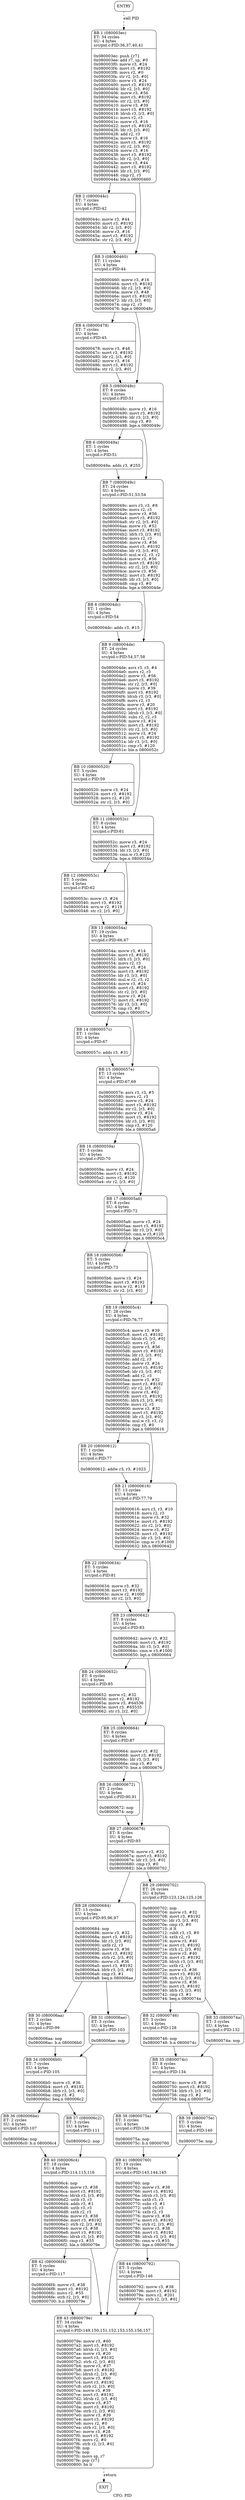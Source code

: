 digraph main {
	graph [bb="0,0,779,9083",
		bgcolor="#ffffff",
		label="CFG: PID\l",
		lheight=0.21,
		lp="389.5,11.5",
		lwidth=0.96
	];
	node [label="\N"];
	Node0	 [bgcolor="#ffffff",
		height=0.51389,
		label="{ ENTRY}",
		pos="363,9064.5",
		shape=Mrecord,
		width=0.94444];
	Node1	 [bgcolor="#ffffff",
		height=7.75,
		label="{ BB 1 (080003ec)\lET: 34 cycles \lSU: 4 bytes \lsrc/pid.c:PID:36,37,40,41\l|\l0x080003ec:  push \{r7\}\l0x080003ee:  add r7, sp, #\
0\l0x080003f0:  movw r3, #24\l0x080003f4:  movt r3, #8192\l0x080003f8:  movs r2, #0\l0x080003fa:  str r2, [r3, #0]\l0x080003fc:  \
movw r3, #24\l0x08000400:  movt r3, #8192\l0x08000404:  ldr r2, [r3, #0]\l0x08000406:  movw r3, #56\l0x0800040a:  movt r3, #8192\l0x0800040e:  \
str r2, [r3, #0]\l0x08000410:  movw r3, #39\l0x08000414:  movt r3, #8192\l0x08000418:  ldrsb r3, [r3, #0]\l0x0800041c:  movs r2, \
r3\l0x0800041e:  movw r3, #16\l0x08000422:  movt r3, #8192\l0x08000426:  ldr r3, [r3, #0]\l0x08000428:  add r2, r3\l0x0800042a:  \
movw r3, #16\l0x0800042e:  movt r3, #8192\l0x08000432:  str r2, [r3, #0]\l0x08000434:  movw r3, #16\l0x08000438:  movt r3, #8192\l0x0800043c:  \
ldr r2, [r3, #0]\l0x0800043e:  movw r3, #44\l0x08000442:  movt r3, #8192\l0x08000446:  ldr r3, [r3, #0]\l0x08000448:  cmp r2, r3\l0x0800044a:  \
ble.n 08000460\l}",
		pos="363,8700",
		shape=Mrecord,
		width=3.2917];
	Node0 -> Node1	 [label="call PID\l\l",
		lp="392,9012.5",
		pos="e,363,8978.7 363,9046 363,9032.7 363,9012.7 363,8988.8",
		style=dashed];
	Node2	 [bgcolor="#ffffff",
		height=2.5417,
		label="{ BB 2 (0800044c)\lET: 7 cycles \lSU: 4 bytes \lsrc/pid.c:PID:42\l|\l0x0800044c:  movw r3, #44\l0x08000450:  movt r3, #8192\l0x08000454:  \
ldr r2, [r3, #0]\l0x08000456:  movw r3, #16\l0x0800045a:  movt r3, #8192\l0x0800045e:  str r2, [r3, #0]\l}",
		pos="257,8292.5",
		shape=Mrecord,
		width=3.1667];
	Node1 -> Node2	 [pos="e,280.61,8383.8 290.39,8421.2 287.92,8411.8 285.51,8402.6 283.19,8393.7"];
	Node3	 [bgcolor="#ffffff",
		height=2.9583,
		label="{ BB 3 (08000460)\lET: 11 cycles \lSU: 4 bytes \lsrc/pid.c:PID:44\l|\l0x08000460:  movw r3, #16\l0x08000464:  movt r3, #8192\l0x08000468:  \
ldr r2, [r3, #0]\l0x0800046a:  movw r3, #48\l0x0800046e:  movt r3, #8192\l0x08000472:  ldr r3, [r3, #0]\l0x08000474:  cmp r2, r3\l0x08000476:  \
bge.n 0800048c\l}",
		pos="357,8057.5",
		shape=Mrecord,
		width=3.1944];
	Node1 -> Node3	 [pos="e,375.92,8163.7 383.69,8421.2 385.97,8349.4 385.71,8272.2 380,8201 379.29,8192.1 378.33,8182.9 377.2,8173.7"];
	Node2 -> Node3	 [pos="e,311.77,8163.9 295.66,8201.4 299.62,8192.2 303.68,8182.7 307.73,8173.3"];
	Node4	 [bgcolor="#ffffff",
		height=2.5417,
		label="{ BB 4 (08000478)\lET: 7 cycles \lSU: 4 bytes \lsrc/pid.c:PID:45\l|\l0x08000478:  movw r3, #48\l0x0800047c:  movt r3, #8192\l0x08000480:  \
ldr r2, [r3, #0]\l0x08000482:  movw r3, #16\l0x08000486:  movt r3, #8192\l0x0800048a:  str r2, [r3, #0]\l}",
		pos="251,7822.5",
		shape=Mrecord,
		width=3.1667];
	Node3 -> Node4	 [pos="e,292.03,7913.7 309.12,7951.2 304.84,7941.8 300.51,7932.3 296.26,7923"];
	Node5	 [bgcolor="#ffffff",
		height=2.3333,
		label="{ BB 5 (0800048c)\lET: 8 cycles \lSU: 4 bytes \lsrc/pid.c:PID:51\l|\l0x0800048c:  movw r3, #16\l0x08000490:  movt r3, #8192\l0x08000494:  \
ldr r3, [r3, #0]\l0x08000496:  cmp r3, #0\l0x08000498:  bge.n 0800049c\l}",
		pos="351,7610",
		shape=Mrecord,
		width=3.1944];
	Node3 -> Node5	 [pos="e,368.96,7693.7 370.99,7951.2 372.23,7938.7 373.28,7926.1 374,7914 378.83,7832.8 381.69,7812 374,7731 373.15,7722.1 371.96,7712.8 \
370.56,7703.6"];
	Node4 -> Node5	 [pos="e,311.72,7693.7 293.84,7731.3 298.34,7721.8 302.92,7712.2 307.43,7702.7"];
	Node6	 [bgcolor="#ffffff",
		height=1.5,
		label="{ BB 6 (0800049a)\lET: 1 cycles\lSU: 4 bytes \lsrc/pid.c:PID:51\l|\l0x0800049a:  adds r3, #255\l}",
		pos="249,7435",
		shape=Mrecord,
		width=3];
	Node5 -> Node6	 [pos="e,279.97,7488.5 302.24,7526.3 296.5,7516.6 290.71,7506.7 285.19,7497.4"];
	Node7	 [bgcolor="#ffffff",
		height=5.6667,
		label="{ BB 7 (0800049c)\lET: 24 cycles \lSU: 4 bytes \lsrc/pid.c:PID:51,53,54\l|\l0x0800049c:  asrs r3, r3, #8\l0x0800049e:  movs r2, \
r3\l0x080004a0:  movw r3, #56\l0x080004a4:  movt r3, #8192\l0x080004a8:  str r2, [r3, #0]\l0x080004aa:  movw r3, #52\l0x080004ae:  \
movt r3, #8192\l0x080004b2:  ldrh r3, [r3, #0]\l0x080004b4:  movs r2, r3\l0x080004b6:  movw r3, #56\l0x080004ba:  movt r3, #8192\l0x080004be:  \
ldr r3, [r3, #0]\l0x080004c0:  mul.w r2, r3, r2\l0x080004c4:  movw r3, #56\l0x080004c8:  movt r3, #8192\l0x080004cc:  str r2, [r3, #\
0]\l0x080004ce:  movw r3, #56\l0x080004d2:  movt r3, #8192\l0x080004d6:  ldr r3, [r3, #0]\l0x080004d8:  cmp r3, #0\l0x080004da:  \
bge.n 080004de\l}",
		pos="344,7140",
		shape=Mrecord,
		width=3.1944];
	Node5 -> Node7	 [pos="e,365.4,7343.9 362.68,7526.5 364.06,7514 365.24,7501.2 366,7489 368.72,7445.3 368.15,7398.6 365.93,7354"];
	Node6 -> Node7	 [pos="e,278.33,7343.5 266.09,7381.3 268.91,7372.6 271.97,7363.2 275.19,7353.2"];
	Node8	 [bgcolor="#ffffff",
		height=1.5,
		label="{ BB 8 (080004dc)\lET: 1 cycles\lSU: 4 bytes \lsrc/pid.c:PID:54\l|\l0x080004dc:  adds r3, #15\l}",
		pos="278,6845",
		shape=Mrecord,
		width=2.875];
	Node7 -> Node8	 [pos="e,289.92,6898.9 298.34,6936.3 296.17,6926.7 294.09,6917.4 292.15,6908.8"];
	Node9	 [bgcolor="#ffffff",
		height=5.6667,
		label="{ BB 9 (080004de)\lET: 24 cycles \lSU: 4 bytes \lsrc/pid.c:PID:54,57,58\l|\l0x080004de:  asrs r3, r3, #4\l0x080004e0:  movs r2, \
r3\l0x080004e2:  movw r3, #56\l0x080004e6:  movt r3, #8192\l0x080004ea:  str r2, [r3, #0]\l0x080004ec:  movw r3, #39\l0x080004f0:  \
movt r3, #8192\l0x080004f4:  ldrsb r3, [r3, #0]\l0x080004f8:  movs r2, r3\l0x080004fa:  movw r3, #20\l0x080004fe:  movt r3, #8192\l0x08000502:  \
ldrsb r3, [r3, #0]\l0x08000506:  subs r2, r2, r3\l0x08000508:  movw r3, #24\l0x0800050c:  movt r3, #8192\l0x08000510:  str r2, [\
r3, #0]\l0x08000512:  movw r3, #24\l0x08000516:  movt r3, #8192\l0x0800051a:  ldr r3, [r3, #0]\l0x0800051c:  cmp r3, #120\l0x0800051e:  \
ble.n 0800052c\l}",
		pos="371,6550",
		shape=Mrecord,
		width=3.2917];
	Node7 -> Node9	 [pos="e,392.25,6753.6 385.62,6936.4 387.35,6923.8 388.84,6911.2 390,6899 394.15,6855.3 394.42,6808.5 392.68,6763.7"];
	Node8 -> Node9	 [pos="e,306.71,6753.5 294.73,6791.3 297.49,6782.6 300.48,6773.2 303.64,6763.2"];
	Node10	 [bgcolor="#ffffff",
		height=2.125,
		label="{ BB 10 (08000520)\lET: 5 cycles \lSU: 4 bytes \lsrc/pid.c:PID:59\l|\l0x08000520:  movw r3, #24\l0x08000524:  movt r3, #8192\l0x08000528:  \
movs r2, #120\l0x0800052a:  str r2, [r3, #0]\l}",
		pos="265,6232.5",
		shape=Mrecord,
		width=3.1667];
	Node9 -> Node10	 [pos="e,290.27,6308.7 302.82,6346.1 299.6,6336.5 296.47,6327.2 293.47,6318.2"];
	Node11	 [bgcolor="#ffffff",
		height=2.3333,
		label="{ BB 11 (0800052c)\lET: 8 cycles \lSU: 4 bytes \lsrc/pid.c:PID:61\l|\l0x0800052c:  movw r3, #24\l0x08000530:  movt r3, #8192\l0x08000534:  \
ldr r3, [r3, #0]\l0x08000536:  cmn.w r3,#120\l0x0800053a:  bge.n 0800054a\l}",
		pos="365,6035",
		shape=Mrecord,
		width=3.1944];
	Node9 -> Node11	 [pos="e,382.96,6118.7 390.43,6346.3 393.43,6285 393.86,6217.7 388,6156 387.15,6147.1 385.96,6137.8 384.56,6128.6"];
	Node10 -> Node11	 [pos="e,322.73,6118.6 303.38,6156.5 308.18,6147.1 313.13,6137.4 318.04,6127.8"];
	Node12	 [bgcolor="#ffffff",
		height=2.125,
		label="{ BB 12 (0800053c)\lET: 5 cycles \lSU: 4 bytes \lsrc/pid.c:PID:62\l|\l0x0800053c:  movw r3, #24\l0x08000540:  movt r3, #8192\l0x08000544:  \
mvn.w r2, #119\l0x08000548:  str r2, [r3, #0]\l}",
		pos="258,5837.5",
		shape=Mrecord,
		width=3.1944];
	Node11 -> Node12	 [pos="e,299.15,5913.7 319.78,5951.4 314.59,5941.9 309.3,5932.2 304.1,5922.7"];
	Node13	 [bgcolor="#ffffff",
		height=4.625,
		label="{ BB 13 (0800054a)\lET: 19 cycles \lSU: 4 bytes \lsrc/pid.c:PID:66,67\l|\l0x0800054a:  movw r3, #14\l0x0800054e:  movt r3, #8192\l0x08000552:  \
ldrh r3, [r3, #0]\l0x08000554:  movs r2, r3\l0x08000556:  movw r3, #24\l0x0800055a:  movt r3, #8192\l0x0800055e:  ldr r3, [r3, #\
0]\l0x08000560:  mul.w r2, r3, r2\l0x08000564:  movw r3, #24\l0x08000568:  movt r3, #8192\l0x0800056c:  str r2, [r3, #0]\l0x0800056e:  \
movw r3, #24\l0x08000572:  movt r3, #8192\l0x08000576:  ldr r3, [r3, #0]\l0x08000578:  cmp r3, #0\l0x0800057a:  bge.n 0800057e\l}",
		pos="359,5557.5",
		shape=Mrecord,
		width=3.1944];
	Node11 -> Node13	 [pos="e,379.31,5723.6 378.28,5951.2 379.82,5938.8 381.15,5926.1 382,5914 386.78,5846.2 385.84,5828.9 382,5761 381.49,5752 380.86,5742.9 \
380.13,5733.6"];
	Node12 -> Node13	 [pos="e,299,5723.7 285.33,5761.3 288.57,5752.3 291.98,5743 295.47,5733.4"];
	Node14	 [bgcolor="#ffffff",
		height=1.5,
		label="{ BB 14 (0800057c)\lET: 1 cycles\lSU: 4 bytes \lsrc/pid.c:PID:67\l|\l0x0800057c:  adds r3, #31\l}",
		pos="260,5300",
		shape=Mrecord,
		width=2.875];
	Node13 -> Node14	 [pos="e,280.35,5353.5 295.04,5391.4 291.21,5381.5 287.5,5372 284.02,5363"];
	Node15	 [bgcolor="#ffffff",
		height=3.375,
		label="{ BB 15 (0800057e)\lET: 13 cycles \lSU: 4 bytes \lsrc/pid.c:PID:67,69\l|\l0x0800057e:  asrs r3, r3, #5\l0x08000580:  movs r2, r3\l0x08000582:  \
movw r3, #24\l0x08000586:  movt r3, #8192\l0x0800058a:  str r2, [r3, #0]\l0x0800058c:  movw r3, #24\l0x08000590:  movt r3, #8192\l0x08000594:  \
ldr r3, [r3, #0]\l0x08000596:  cmp r3, #120\l0x08000598:  ble.n 080005a6\l}",
		pos="353,5087.5",
		shape=Mrecord,
		width=3.1667];
	Node13 -> Node15	 [pos="e,369.01,5208.8 372.16,5391.3 374.21,5344.3 374.83,5293.1 372,5246 371.47,5237.1 370.76,5228 369.95,5218.8"];
	Node14 -> Node15	 [pos="e,299.9,5208.7 283.23,5246.4 287.18,5237.5 291.44,5227.8 295.83,5217.9"];
	Node16	 [bgcolor="#ffffff",
		height=2.125,
		label="{ BB 16 (0800059a)\lET: 5 cycles \lSU: 4 bytes \lsrc/pid.c:PID:70\l|\l0x0800059a:  movw r3, #24\l0x0800059e:  movt r3, #8192\l0x080005a2:  \
movs r2, #120\l0x080005a4:  str r2, [r3, #0]\l}",
		pos="282,4852.5",
		shape=Mrecord,
		width=3.1528];
	Node15 -> Node16	 [pos="e,304.9,4928.7 316.36,4966.2 313.49,4956.8 310.64,4947.5 307.87,4938.4"];
	Node17	 [bgcolor="#ffffff",
		height=2.3333,
		label="{ BB 17 (080005a6)\lET: 8 cycles \lSU: 4 bytes \lsrc/pid.c:PID:72\l|\l0x080005a6:  movw r3, #24\l0x080005aa:  movt r3, #8192\l0x080005ae:  \
ldr r3, [r3, #0]\l0x080005b0:  cmn.w r3,#120\l0x080005b4:  bge.n 080005c4\l}",
		pos="382,4655",
		shape=Mrecord,
		width=3.1944];
	Node15 -> Node17	 [pos="e,399.18,4738.7 396.16,4966.2 399.35,4953.8 402.07,4941.2 404,4929 414.6,4861.8 410.16,4843.7 404,4776 403.19,4767.1 402.05,4757.9 \
400.71,4748.6"];
	Node16 -> Node17	 [pos="e,339.73,4738.6 320.38,4776.5 325.18,4767.1 330.13,4757.4 335.04,4747.8"];
	Node18	 [bgcolor="#ffffff",
		height=2.125,
		label="{ BB 18 (080005b6)\lET: 5 cycles \lSU: 4 bytes \lsrc/pid.c:PID:73\l|\l0x080005b6:  movw r3, #24\l0x080005ba:  movt r3, #8192\l0x080005be:  \
mvn.w r2, #119\l0x080005c2:  str r2, [r3, #0]\l}",
		pos="275,4457.5",
		shape=Mrecord,
		width=3.1944];
	Node17 -> Node18	 [pos="e,316.15,4533.7 336.78,4571.4 331.59,4561.9 326.3,4552.2 321.1,4542.7"];
	Node19	 [bgcolor="#ffffff",
		height=6.5,
		label="{ BB 19 (080005c4)\lET: 28 cycles \lSU: 4 bytes \lsrc/pid.c:PID:76,77\l|\l0x080005c4:  movw r3, #39\l0x080005c8:  movt r3, #8192\l0x080005cc:  \
ldrsb r3, [r3, #0]\l0x080005d0:  movs r2, r3\l0x080005d2:  movw r3, #56\l0x080005d6:  movt r3, #8192\l0x080005da:  ldr r3, [r3, #\
0]\l0x080005dc:  add r2, r3\l0x080005de:  movw r3, #24\l0x080005e2:  movt r3, #8192\l0x080005e6:  ldr r3, [r3, #0]\l0x080005e8:  \
add r2, r3\l0x080005ea:  movw r3, #32\l0x080005ee:  movt r3, #8192\l0x080005f2:  str r2, [r3, #0]\l0x080005f4:  movw r3, #62\l0x080005f8:  \
movt r3, #8192\l0x080005fc:  ldrh r3, [r3, #0]\l0x080005fe:  movs r2, r3\l0x08000600:  movw r3, #32\l0x08000604:  movt r3, #8192\l0x08000608:  \
ldr r3, [r3, #0]\l0x0800060a:  mul.w r3, r3, r2\l0x0800060e:  cmp r3, #0\l0x08000610:  bge.n 08000616\l}",
		pos="376,4110",
		shape=Mrecord,
		width=3.2778];
	Node17 -> Node19	 [pos="e,399.06,4343.5 395.28,4571.2 396.82,4558.8 398.15,4546.1 399,4534 403.11,4475.7 402.45,4412.7 399.58,4353.7"];
	Node18 -> Node19	 [pos="e,307.99,4343.7 297.04,4381.1 299.61,4372.3 302.32,4363 305.14,4353.4"];
	Node20	 [bgcolor="#ffffff",
		height=1.5,
		label="{ BB 20 (08000612)\lET: 1 cycles\lSU: 4 bytes \lsrc/pid.c:PID:77\l|\l0x08000612:  addw r3, r3, #1023 \l}",
		pos="258,3785",
		shape=Mrecord,
		width=3.6111];
	Node19 -> Node20	 [pos="e,277.24,3838.7 291.03,3876.4 287.42,3866.5 283.98,3857.1 280.77,3848.3"];
	Node21	 [bgcolor="#ffffff",
		height=3.375,
		label="{ BB 21 (08000616)\lET: 13 cycles \lSU: 4 bytes \lsrc/pid.c:PID:77,79\l|\l0x08000616:  asrs r3, r3, #10\l0x08000618:  movs r2, r3\l0x0800061a:  \
movw r3, #32\l0x0800061e:  movt r3, #8192\l0x08000622:  str r2, [r3, #0]\l0x08000624:  movw r3, #32\l0x08000628:  movt r3, #8192\l0x0800062c:  \
ldr r3, [r3, #0]\l0x0800062e:  cmp.w r3,#1000\l0x08000632:  blt.n 08000642\l}",
		pos="370,3572.5",
		shape=Mrecord,
		width=3.25];
	Node19 -> Node21	 [pos="e,392.75,3693.6 399.19,3876.5 401.11,3828.3 401,3778 397,3731 396.24,3722.1 395.24,3712.9 394.08,3703.6"];
	Node20 -> Node21	 [pos="e,306.05,3693.7 285.97,3731.4 290.78,3722.4 295.97,3712.6 301.31,3702.6"];
	Node22	 [bgcolor="#ffffff",
		height=2.125,
		label="{ BB 22 (08000634)\lET: 5 cycles \lSU: 4 bytes \lsrc/pid.c:PID:81\l|\l0x08000634:  movw r3, #32\l0x08000638:  movt r3, #8192\l0x0800063c:  \
mov.w r2, #1000\l0x08000640:  str r2, [r3, #0]\l}",
		pos="261,3337.5",
		shape=Mrecord,
		width=3.2778];
	Node21 -> Node22	 [pos="e,296.16,3413.7 313.74,3451.2 309.25,3441.6 304.78,3432.1 300.44,3422.8"];
	Node23	 [bgcolor="#ffffff",
		height=2.3333,
		label="{ BB 23 (08000642)\lET: 8 cycles \lSU: 4 bytes \lsrc/pid.c:PID:83\l|\l0x08000642:  movw r3, #32\l0x08000646:  movt r3, #8192\l0x0800064a:  \
ldr r3, [r3, #0]\l0x0800064c:  cmn.w r3,#1000\l0x08000650:  bgt.n 08000664\l}",
		pos="364,3140",
		shape=Mrecord,
		width=3.25];
	Node21 -> Node23	 [pos="e,382.74,3223.6 385.73,3451.1 391.03,3393.5 394.2,3323.6 388,3261 387.12,3252.1 385.87,3242.8 384.41,3233.6"];
	Node22 -> Node23	 [pos="e,320.46,3223.6 300.53,3261.5 305.52,3252 310.68,3242.2 315.79,3232.5"];
	Node24	 [bgcolor="#ffffff",
		height=2.3333,
		label="{ BB 24 (08000652)\lET: 6 cycles \lSU: 4 bytes \lsrc/pid.c:PID:85\l|\l0x08000652:  movw r2, #32\l0x08000656:  movt r2, #8192\l0x0800065a:  \
movw r3, #64536\l0x0800065e:  movt r3, #65535\l0x08000662:  str r3, [r2, #0]\l}",
		pos="253,2935",
		shape=Mrecord,
		width=3.3611];
	Node23 -> Node24	 [pos="e,298.29,3018.8 318.85,3056.4 313.66,3046.9 308.34,3037.2 303.09,3027.6"];
	Node25	 [bgcolor="#ffffff",
		height=2.3333,
		label="{ BB 25 (08000664)\lET: 8 cycles \lSU: 4 bytes \lsrc/pid.c:PID:87\l|\l0x08000664:  movw r3, #32\l0x08000668:  movt r3, #8192\l0x0800066c:  \
ldr r3, [r3, #0]\l0x0800066e:  cmp r3, #0\l0x08000670:  bne.n 08000676\l}",
		pos="358,2730",
		shape=Mrecord,
		width=3.2083];
	Node23 -> Node25	 [pos="e,377.52,2813.6 378.84,3056.3 380.57,3043.8 382.05,3031.1 383,3019 388.86,2944.6 390.65,2925.3 383,2851 382.08,2842.1 380.78,2832.8 \
379.26,2823.6"];
	Node24 -> Node25	 [pos="e,315.16,2813.8 295.71,2851.4 300.57,2842 305.55,2832.4 310.47,2822.9"];
	Node26	 [bgcolor="#ffffff",
		height=1.7083,
		label="{ BB 26 (08000672)\lET: 2 cycles\lSU: 4 bytes \lsrc/pid.c:PID:90,91\l|\l0x08000672:  nop\l0x08000674:  nop\l}",
		pos="279,2547.5",
		shape=Mrecord,
		width=2.1528];
	Node25 -> Node26	 [pos="e,305.33,2608.7 321.85,2646.4 317.68,2636.9 313.45,2627.2 309.37,2617.9"];
	Node27	 [bgcolor="#ffffff",
		height=2.3333,
		label="{ BB 27 (08000676)\lET: 8 cycles \lSU: 4 bytes \lsrc/pid.c:PID:93\l|\l0x08000676:  movw r3, #32\l0x0800067a:  movt r3, #8192\l0x0800067e:  \
ldr r3, [r3, #0]\l0x08000680:  cmp r3, #0\l0x08000682:  ble.n 08000702\l}",
		pos="352,2365",
		shape=Mrecord,
		width=3.1528];
	Node25 -> Node27	 [pos="e,362.12,2448.5 363.77,2646.3 366.2,2599.3 367.88,2539.3 365,2486 364.52,2477.1 363.84,2467.8 363.04,2458.6"];
	Node26 -> Node27	 [pos="e,318.57,2448.7 303.31,2486.4 306.98,2477.3 310.84,2467.8 314.7,2458.2"];
	Node28	 [bgcolor="#ffffff",
		height=4,
		label="{ BB 28 (08000684)\lET: 13 cycles\lSU: 4 bytes \lsrc/pid.c:PID:95,96,97\l|\l0x08000684:  nop\l0x08000686:  movw r3, #32\l0x0800068a:  \
movt r3, #8192\l0x0800068e:  ldr r3, [r3, #0]\l0x08000690:  uxtb r2, r3\l0x08000692:  movw r3, #36\l0x08000696:  movt r3, #8192\l0x0800069a:  \
strb r2, [r3, #0]\l0x0800069c:  movw r3, #36\l0x080006a0:  movt r3, #8192\l0x080006a4:  ldrb r3, [r3, #0]\l0x080006a6:  cmp r3, #\
1\l0x080006a8:  beq.n 080006ae\l}",
		pos="284,2025",
		shape=Mrecord,
		width=3.1806];
	Node27 -> Node28	 [pos="e,312.72,2168.8 335.37,2281.3 329.13,2250.3 321.83,2214 314.72,2178.7"];
	Node29	 [bgcolor="#ffffff",
		height=6.0833,
		label="{ BB 29 (08000702)\lET: 26 cycles \lSU: 4 bytes \lsrc/pid.c:PID:123,124,125,126\l|\l0x08000702:  nop\l0x08000704:  movw r3, #32\l0x08000708:  \
movt r3, #8192\l0x0800070c:  ldr r3, [r3, #0]\l0x0800070e:  cmp r3, #0\l0x08000710:  it lt\l0x08000712:  rsblt r3, r3, #0\l0x08000714:  \
sxth r2, r3\l0x08000716:  movw r3, #40\l0x0800071a:  movt r3, #8192\l0x0800071e:  strh r2, [r3, #0]\l0x08000720:  movw r3, #40\l0x08000724:  \
movt r3, #8192\l0x08000728:  ldrsh r3, [r3, #0]\l0x0800072c:  uxtb r2, r3\l0x0800072e:  movw r3, #36\l0x08000732:  movt r3, #8192\l0x08000736:  \
strb r2, [r3, #0]\l0x08000738:  movw r3, #36\l0x0800073c:  movt r3, #8192\l0x08000740:  ldrb r3, [r3, #0]\l0x08000742:  cmp r3, #\
1\l0x08000744:  beq.n 0800074a\l}",
		pos="535,2025",
		shape=Mrecord,
		width=3.2917];
	Node27 -> Node29	 [pos="e,417.21,2243.6 396.77,2281.3 401.76,2272.1 407.01,2262.4 412.42,2252.4"];
	Node30	 [bgcolor="#ffffff",
		height=1.7083,
		label="{ BB 30 (080006aa)\lET: 2 cycles\lSU: 4 bytes \lsrc/pid.c:PID:99\l|\l0x080006aa:  nop\l0x080006ac:  b.n 080006b0\l}",
		pos="106,1707.5",
		shape=Mrecord,
		width=2.9444];
	Node28 -> Node30	 [pos="e,139.97,1768.7 203.59,1881.5 183.22,1845.4 162.23,1808.2 144.97,1777.6"];
	Node31	 [bgcolor="#ffffff",
		height=1.5,
		label="{ BB 31 (080006ae)\lET: 3 cycles\lSU: 4 bytes \lsrc/pid.c:PID:103\l|\l0x080006ae:  nop\l}",
		pos="303,1707.5",
		shape=Mrecord,
		width=2.0278];
	Node28 -> Node31	 [pos="e,299.82,1761.3 292.58,1881.5 294.91,1842.9 297.31,1803 299.22,1771.3"];
	Node32	 [bgcolor="#ffffff",
		height=1.7083,
		label="{ BB 32 (08000746)\lET: 3 cycles \lSU: 4 bytes \lsrc/pid.c:PID:128\l|\l0x08000746:  nop\l0x08000748:  b.n 0800074c\l}",
		pos="508,1707.5",
		shape=Mrecord,
		width=2.9583];
	Node29 -> Node32	 [pos="e,513.16,1768.8 516.36,1806.2 515.55,1796.7 514.77,1787.6 514.03,1779"];
	Node33	 [bgcolor="#ffffff",
		height=1.5,
		label="{ BB 33 (0800074a)\lET: 3 cycles\lSU: 4 bytes \lsrc/pid.c:PID:132\l|\l0x0800074a:  nop\l}",
		pos="706,1707.5",
		shape=Mrecord,
		width=2.0278];
	Node29 -> Node33	 [pos="e,677.43,1761.2 653.07,1806.2 659.95,1793.5 666.51,1781.4 672.52,1770.3"];
	Node34	 [bgcolor="#ffffff",
		height=2.3333,
		label="{ BB 34 (080006b0)\lET: 7 cycles\lSU: 4 bytes \lsrc/pid.c:PID:105\l|\l0x080006b0:  movw r3, #36\l0x080006b4:  movt r3, #8192\l0x080006b8:  \
ldrb r3, [r3, #0]\l0x080006ba:  cmp r3, #2\l0x080006bc:  beq.n 080006c2\l}",
		pos="116,1525",
		shape=Mrecord,
		width=3.1944];
	Node30 -> Node34	 [pos="e,111.42,1608.7 109.33,1646.4 109.82,1637.5 110.34,1628.2 110.86,1618.8"];
	Node31 -> Node34	 [pos="e,201.62,1608.6 248.41,1653.8 236.04,1641.9 222.56,1628.9 209.1,1615.9"];
	Node35	 [bgcolor="#ffffff",
		height=2.3333,
		label="{ BB 35 (0800074c)\lET: 8 cycles \lSU: 4 bytes \lsrc/pid.c:PID:134\l|\l0x0800074c:  movw r3, #36\l0x08000750:  movt r3, #8192\l0x08000754:  \
ldrb r3, [r3, #0]\l0x08000756:  cmp r3, #2\l0x08000758:  beq.n 0800075e\l}",
		pos="535,1525",
		shape=Mrecord,
		width=3.1944];
	Node32 -> Node35	 [pos="e,522.64,1608.7 516.99,1646.4 518.32,1637.5 519.72,1628.2 521.12,1618.8"];
	Node33 -> Node35	 [pos="e,613.3,1608.6 656.08,1653.8 644.87,1642 632.67,1629.1 620.47,1616.2"];
	Node36	 [bgcolor="#ffffff",
		height=1.7083,
		label="{ BB 36 (080006be)\lET: 2 cycles\lSU: 4 bytes \lsrc/pid.c:PID:107\l|\l0x080006be:  nop\l0x080006c0:  b.n 080006c4\l}",
		pos="108,1342.5",
		shape=Mrecord,
		width=2.9444];
	Node34 -> Node36	 [pos="e,110.67,1403.7 112.34,1441.4 111.93,1432.2 111.52,1422.8 111.11,1413.8"];
	Node37	 [bgcolor="#ffffff",
		height=1.5,
		label="{ BB 37 (080006c2)\lET: 3 cycles\lSU: 4 bytes \lsrc/pid.c:PID:111\l|\l0x080006c2:  nop\l}",
		pos="305,1342.5",
		shape=Mrecord,
		width=2.0278];
	Node34 -> Node37	 [pos="e,249.93,1396.1 202.48,1441.4 215.97,1428.5 229.68,1415.4 242.49,1403.2"];
	Node38	 [bgcolor="#ffffff",
		height=1.7083,
		label="{ BB 38 (0800075a)\lET: 3 cycles \lSU: 4 bytes \lsrc/pid.c:PID:136\l|\l0x0800075a:  nop\l0x0800075c:  b.n 08000760\l}",
		pos="506,1342.5",
		shape=Mrecord,
		width=2.9583];
	Node35 -> Node38	 [pos="e,515.67,1403.7 521.73,1441.4 520.25,1432.2 518.74,1422.8 517.29,1413.8"];
	Node39	 [bgcolor="#ffffff",
		height=1.5,
		label="{ BB 39 (0800075e)\lET: 3 cycles\lSU: 4 bytes \lsrc/pid.c:PID:140\l|\l0x0800075e:  nop\l}",
		pos="704,1342.5",
		shape=Mrecord,
		width=2.0278];
	Node35 -> Node39	 [pos="e,654.76,1396.1 612.33,1441.4 624.28,1428.6 636.42,1415.7 647.79,1403.5"];
	Node40	 [bgcolor="#ffffff",
		height=4.625,
		label="{ BB 40 (080006c4)\lET: 18 cycles\lSU: 4 bytes \lsrc/pid.c:PID:114,115,116\l|\l0x080006c4:  nop\l0x080006c6:  movw r3, #38\l0x080006ca:  \
movt r3, #8192\l0x080006ce:  ldrsb r3, [r3, #0]\l0x080006d2:  uxtb r3, r3\l0x080006d4:  adds r3, #1\l0x080006d6:  uxtb r3, r3\l0x080006d8:  \
sxtb r2, r3\l0x080006da:  movw r3, #38\l0x080006de:  movt r3, #8192\l0x080006e2:  strb r2, [r3, #0]\l0x080006e4:  movw r3, #38\l0x080006e8:  \
movt r3, #8192\l0x080006ec:  ldrsb r3, [r3, #0]\l0x080006f0:  cmp r3, #55\l0x080006f2:  ble.n 0800079e\l}",
		pos="238,1077.5",
		shape=Mrecord,
		width=3.2778];
	Node36 -> Node40	 [pos="e,156.41,1243.6 137.66,1281.5 142.15,1272.4 146.97,1262.7 151.97,1252.5"];
	Node37 -> Node40	 [pos="e,280.08,1243.7 291.6,1288.9 288.83,1278 285.77,1266 282.56,1253.4"];
	Node41	 [bgcolor="#ffffff",
		height=4.625,
		label="{ BB 41 (08000760)\lET: 19 cycles \lSU: 4 bytes \lsrc/pid.c:PID:143,144,145\l|\l0x08000760:  nop\l0x08000762:  movw r3, #38\l0x08000766:  \
movt r3, #8192\l0x0800076a:  ldrsb r3, [r3, #0]\l0x0800076e:  uxtb r3, r3\l0x08000770:  subs r3, #1\l0x08000772:  uxtb r3, r3\l0x08000774:  \
sxtb r2, r3\l0x08000776:  movw r3, #38\l0x0800077a:  movt r3, #8192\l0x0800077e:  strb r2, [r3, #0]\l0x08000780:  movw r3, #38\l0x08000784:  \
movt r3, #8192\l0x08000788:  ldrsb r3, [r3, #0]\l0x0800078c:  cmn.w r3,#55\l0x08000790:  bge.n 0800079e\l}",
		pos="526,1077.5",
		shape=Mrecord,
		width=3.2917];
	Node38 -> Node41	 [pos="e,513.45,1243.6 510.56,1281.5 511.23,1272.8 511.94,1263.4 512.67,1253.8"];
	Node39 -> Node41	 [pos="e,637.78,1243.7 668.41,1288.9 660.83,1277.7 652.44,1265.3 643.63,1252.3"];
	Node42	 [bgcolor="#ffffff",
		height=2.3333,
		label="{ BB 42 (080006f4)\lET: 5 cycles\lSU: 4 bytes \lsrc/pid.c:PID:117\l|\l0x080006f4:  movw r3, #38\l0x080006f8:  movt r3, #8192\l0x080006fc:  \
movs r2, #55\l0x080006fe:  strb r2, [r3, #0]\l0x08000700:  b.n 0800079e\l}",
		pos="217,790",
		shape=Mrecord,
		width=3.125];
	Node40 -> Node42	 [pos="e,223.08,873.61 225.85,911.25 225.15,901.84 224.47,892.57 223.81,883.6"];
	Node43	 [bgcolor="#ffffff",
		height=7.75,
		label="{ BB 43 (0800079e)\lET: 34 cycles \lSU: 4 bytes \lsrc/pid.c:PID:149,150,151,152,153,155,156,157\l|\l0x0800079e:  movw r3, #60\l0x080007a2:  \
movt r3, #8192\l0x080007a6:  ldrsb r2, [r3, #0]\l0x080007aa:  movw r3, #20\l0x080007ae:  movt r3, #8192\l0x080007b2:  strb r2, [\
r3, #0]\l0x080007b4:  movw r3, #37\l0x080007b8:  movt r3, #8192\l0x080007bc:  ldrsb r2, [r3, #0]\l0x080007c0:  movw r3, #60\l0x080007c4:  \
movt r3, #8192\l0x080007c8:  strb r2, [r3, #0]\l0x080007ca:  movw r3, #39\l0x080007ce:  movt r3, #8192\l0x080007d2:  ldrsb r2, [\
r3, #0]\l0x080007d6:  movw r3, #37\l0x080007da:  movt r3, #8192\l0x080007de:  strb r2, [r3, #0]\l0x080007e0:  movw r3, #39\l0x080007e4:  \
movt r3, #8192\l0x080007e8:  movs r2, #0\l0x080007ea:  strb r2, [r3, #0]\l0x080007ec:  movw r3, #28\l0x080007f0:  movt r3, #8192\l0x080007f4:  \
movs r2, #0\l0x080007f6:  strb r2, [r3, #0]\l0x080007f8:  nop\l0x080007fa:  nop\l0x080007fc:  movs sp, r7\l0x080007fe:  pop \{r7\}\l0x08000800:  \
bx lr\l}",
		pos="377,390",
		shape=Mrecord,
		width=5.0278];
	Node40 -> Node43	 [pos="e,372.58,668.72 325.7,911.33 330.4,898.9 334.58,886.38 338,874 355.16,811.91 365.54,743.76 371.67,678.72"];
	Node41 -> Node43	 [pos="e,388.96,668.79 428.31,911.23 423.22,898.87 418.7,886.39 415,874 403.61,835.84 395.45,759.81 389.68,679.16"];
	Node44	 [bgcolor="#ffffff",
		height=2.125,
		label="{ BB 44 (08000792)\lET: 5 cycles \lSU: 4 bytes \lsrc/pid.c:PID:146\l|\l0x08000792:  movw r3, #38\l0x08000796:  movt r3, #8192\l0x0800079a:  \
movs r2, #201\l0x0800079c:  strb r2, [r3, #0]\l}",
		pos="539,790",
		shape=Mrecord,
		width=3.1806];
	Node41 -> Node44	 [pos="e,535.58,866.16 533.52,911.25 534.07,899.26 534.61,887.49 535.12,876.28"];
	Node42 -> Node43	 [pos="e,265.38,668.66 250.35,706.05 253.92,697.16 257.69,687.79 261.59,678.08"];
	Node45	 [bgcolor="#ffffff",
		height=0.51389,
		label="{ EXIT}",
		pos="377,41.5",
		shape=Mrecord,
		width=0.75];
	Node43 -> Node45	 [label="return\l",
		lp="400,85.5",
		pos="e,377,59.528 377,111.37 377,95.234 377,81.022 377,69.764",
		style=dashed];
	Node44 -> Node43	 [pos="e,490.01,668.63 508.34,713.67 503.8,702.52 498.91,690.51 493.78,677.91"];
}
